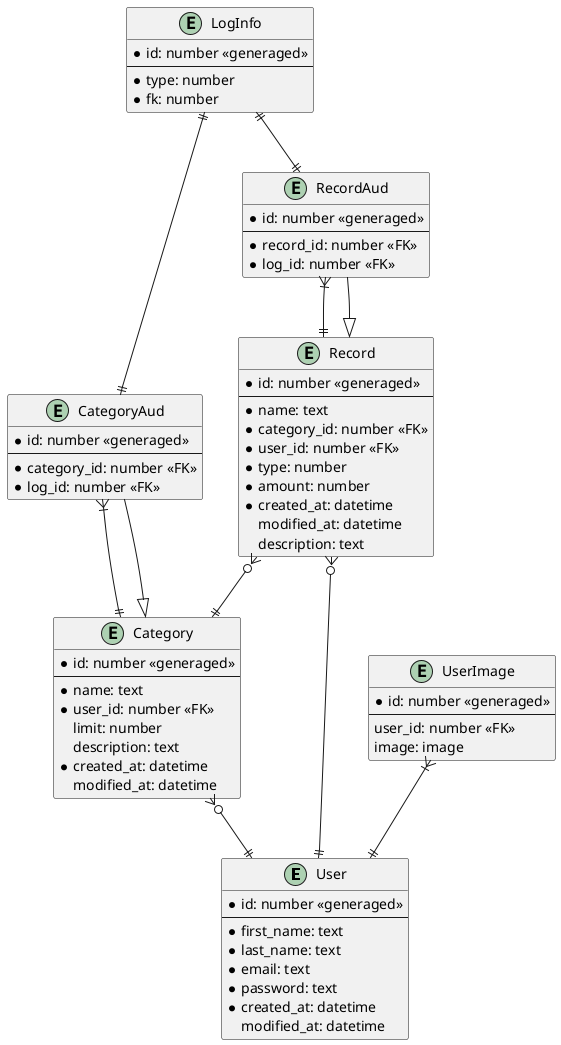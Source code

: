 @startuml "ERD"

entity User {
    * id: number <<generaged>>
    --
    * first_name: text
    * last_name: text
    * email: text
    * password: text
    * created_at: datetime
    modified_at: datetime
}

entity Category {
    * id: number <<generaged>>
    --
    * name: text
    * user_id: number <<FK>>
    limit: number
    description: text
    * created_at: datetime
    modified_at: datetime
}

entity CategoryAud {
    * id: number <<generaged>>
    --
    * category_id: number <<FK>>
    * log_id: number <<FK>>
}

entity Record {
    * id: number <<generaged>>
    --
    * name: text
    * category_id: number <<FK>>
    * user_id: number <<FK>>
    * type: number
    * amount: number
    * created_at: datetime
    modified_at: datetime
    description: text
}

entity RecordAud {
    * id: number <<generaged>>
    --
    * record_id: number <<FK>> 
    * log_id: number <<FK>>
}

entity UserImage {
    * id: number <<generaged>>
    --
    user_id: number <<FK>>
    image: image
}

entity LogInfo {
    * id: number <<generaged>>
    --
    * type: number
    * fk: number
}

Record }o--|| User
Category }o--|| User
Record }o--|| Category
UserImage }|--|| User
RecordAud }|--|| Record
RecordAud --|> Record
CategoryAud }|--|| Category
CategoryAud --|> Category
LogInfo ||--|| RecordAud
LogInfo ||--|| CategoryAud

@enduml